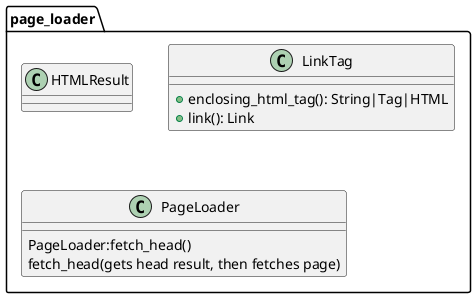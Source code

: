 @startuml
package page_loader {
    class HTMLResult
    class LinkTag {
        +enclosing_html_tag(): String|Tag|HTML
        +link(): Link
    }
    class PageLoader{
    PageLoader:fetch_head()
        fetch_head(gets head result, then fetches page)
    }
}

@enduml

Redirects muessen mitgespeichert werden
LoadPageCommand -> original url request
 -> redirected List

